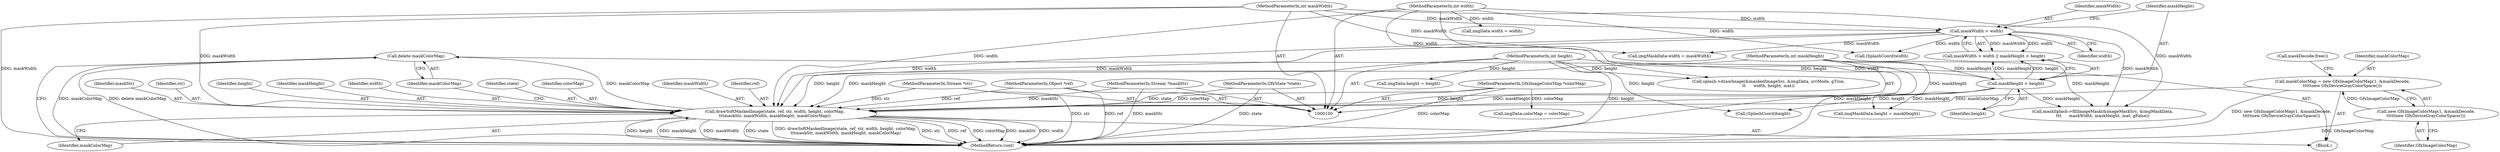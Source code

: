 digraph "0_poppler_7b2d314a61fd0e12f47c62996cb49ec0d1ba747a_11@API" {
"1000173" [label="(Call,delete maskColorMap)"];
"1000162" [label="(Call,drawSoftMaskedImage(state, ref, str, width, height, colorMap,\n\t\t\tmaskStr, maskWidth, maskHeight, maskColorMap))"];
"1000101" [label="(MethodParameterIn,GfxState *state)"];
"1000102" [label="(MethodParameterIn,Object *ref)"];
"1000103" [label="(MethodParameterIn,Stream *str)"];
"1000132" [label="(Call,maskWidth > width)"];
"1000108" [label="(MethodParameterIn,int maskWidth)"];
"1000104" [label="(MethodParameterIn,int width)"];
"1000135" [label="(Call,maskHeight > height)"];
"1000109" [label="(MethodParameterIn,int maskHeight)"];
"1000105" [label="(MethodParameterIn,int height)"];
"1000106" [label="(MethodParameterIn,GfxImageColorMap *colorMap)"];
"1000107" [label="(MethodParameterIn,Stream *maskStr)"];
"1000157" [label="(Call,maskColorMap = new GfxImageColorMap(1, &maskDecode,\n\t\t\t\t\tnew GfxDeviceGrayColorSpace()))"];
"1000159" [label="(Call,new GfxImageColorMap(1, &maskDecode,\n\t\t\t\t\tnew GfxDeviceGrayColorSpace()))"];
"1000680" [label="(Call,splash->drawImage(&maskedImageSrc, &imgData, srcMode, gTrue,\n\t\t      width, height, mat))"];
"1000157" [label="(Call,maskColorMap = new GfxImageColorMap(1, &maskDecode,\n\t\t\t\t\tnew GfxDeviceGrayColorSpace()))"];
"1000226" [label="(Call,imgMaskData.width = maskWidth)"];
"1000101" [label="(MethodParameterIn,GfxState *state)"];
"1000162" [label="(Call,drawSoftMaskedImage(state, ref, str, width, height, colorMap,\n\t\t\tmaskStr, maskWidth, maskHeight, maskColorMap))"];
"1000138" [label="(Block,)"];
"1000105" [label="(MethodParameterIn,int height)"];
"1000168" [label="(Identifier,colorMap)"];
"1000103" [label="(MethodParameterIn,Stream *str)"];
"1000108" [label="(MethodParameterIn,int maskWidth)"];
"1000163" [label="(Identifier,state)"];
"1000173" [label="(Call,delete maskColorMap)"];
"1000136" [label="(Identifier,maskHeight)"];
"1000170" [label="(Identifier,maskWidth)"];
"1000161" [label="(Call,maskDecode.free())"];
"1000135" [label="(Call,maskHeight > height)"];
"1000164" [label="(Identifier,ref)"];
"1000160" [label="(Identifier,GfxImageColorMap)"];
"1000174" [label="(Identifier,maskColorMap)"];
"1000169" [label="(Identifier,maskStr)"];
"1000356" [label="(Call,imgData.width = width)"];
"1000106" [label="(MethodParameterIn,GfxImageColorMap *colorMap)"];
"1000165" [label="(Identifier,str)"];
"1000131" [label="(Call,maskWidth > width || maskHeight > height)"];
"1000198" [label="(Call,(SplashCoord)height)"];
"1000133" [label="(Identifier,maskWidth)"];
"1000107" [label="(MethodParameterIn,Stream *maskStr)"];
"1000134" [label="(Identifier,width)"];
"1000104" [label="(MethodParameterIn,int width)"];
"1000102" [label="(MethodParameterIn,Object *ref)"];
"1000341" [label="(Call,imgData.colorMap = colorMap)"];
"1000132" [label="(Call,maskWidth > width)"];
"1000231" [label="(Call,imgMaskData.height = maskHeight)"];
"1000158" [label="(Identifier,maskColorMap)"];
"1000167" [label="(Identifier,height)"];
"1000137" [label="(Identifier,height)"];
"1000171" [label="(Identifier,maskHeight)"];
"1000264" [label="(Call,maskSplash->fillImageMask(&imageMaskSrc, &imgMaskData,\n\t\t\t      maskWidth, maskHeight, mat, gFalse))"];
"1000166" [label="(Identifier,width)"];
"1000159" [label="(Call,new GfxImageColorMap(1, &maskDecode,\n\t\t\t\t\tnew GfxDeviceGrayColorSpace()))"];
"1000700" [label="(MethodReturn,void)"];
"1000181" [label="(Call,(SplashCoord)width)"];
"1000361" [label="(Call,imgData.height = height)"];
"1000109" [label="(MethodParameterIn,int maskHeight)"];
"1000172" [label="(Identifier,maskColorMap)"];
"1000173" -> "1000138"  [label="AST: "];
"1000173" -> "1000174"  [label="CFG: "];
"1000174" -> "1000173"  [label="AST: "];
"1000700" -> "1000173"  [label="CFG: "];
"1000173" -> "1000700"  [label="DDG: delete maskColorMap"];
"1000173" -> "1000700"  [label="DDG: maskColorMap"];
"1000162" -> "1000173"  [label="DDG: maskColorMap"];
"1000162" -> "1000138"  [label="AST: "];
"1000162" -> "1000172"  [label="CFG: "];
"1000163" -> "1000162"  [label="AST: "];
"1000164" -> "1000162"  [label="AST: "];
"1000165" -> "1000162"  [label="AST: "];
"1000166" -> "1000162"  [label="AST: "];
"1000167" -> "1000162"  [label="AST: "];
"1000168" -> "1000162"  [label="AST: "];
"1000169" -> "1000162"  [label="AST: "];
"1000170" -> "1000162"  [label="AST: "];
"1000171" -> "1000162"  [label="AST: "];
"1000172" -> "1000162"  [label="AST: "];
"1000174" -> "1000162"  [label="CFG: "];
"1000162" -> "1000700"  [label="DDG: ref"];
"1000162" -> "1000700"  [label="DDG: colorMap"];
"1000162" -> "1000700"  [label="DDG: maskStr"];
"1000162" -> "1000700"  [label="DDG: width"];
"1000162" -> "1000700"  [label="DDG: height"];
"1000162" -> "1000700"  [label="DDG: maskHeight"];
"1000162" -> "1000700"  [label="DDG: maskWidth"];
"1000162" -> "1000700"  [label="DDG: state"];
"1000162" -> "1000700"  [label="DDG: drawSoftMaskedImage(state, ref, str, width, height, colorMap,\n\t\t\tmaskStr, maskWidth, maskHeight, maskColorMap)"];
"1000162" -> "1000700"  [label="DDG: str"];
"1000101" -> "1000162"  [label="DDG: state"];
"1000102" -> "1000162"  [label="DDG: ref"];
"1000103" -> "1000162"  [label="DDG: str"];
"1000132" -> "1000162"  [label="DDG: width"];
"1000132" -> "1000162"  [label="DDG: maskWidth"];
"1000104" -> "1000162"  [label="DDG: width"];
"1000135" -> "1000162"  [label="DDG: height"];
"1000135" -> "1000162"  [label="DDG: maskHeight"];
"1000105" -> "1000162"  [label="DDG: height"];
"1000106" -> "1000162"  [label="DDG: colorMap"];
"1000107" -> "1000162"  [label="DDG: maskStr"];
"1000108" -> "1000162"  [label="DDG: maskWidth"];
"1000109" -> "1000162"  [label="DDG: maskHeight"];
"1000157" -> "1000162"  [label="DDG: maskColorMap"];
"1000101" -> "1000100"  [label="AST: "];
"1000101" -> "1000700"  [label="DDG: state"];
"1000102" -> "1000100"  [label="AST: "];
"1000102" -> "1000700"  [label="DDG: ref"];
"1000103" -> "1000100"  [label="AST: "];
"1000103" -> "1000700"  [label="DDG: str"];
"1000132" -> "1000131"  [label="AST: "];
"1000132" -> "1000134"  [label="CFG: "];
"1000133" -> "1000132"  [label="AST: "];
"1000134" -> "1000132"  [label="AST: "];
"1000136" -> "1000132"  [label="CFG: "];
"1000131" -> "1000132"  [label="CFG: "];
"1000132" -> "1000131"  [label="DDG: maskWidth"];
"1000132" -> "1000131"  [label="DDG: width"];
"1000108" -> "1000132"  [label="DDG: maskWidth"];
"1000104" -> "1000132"  [label="DDG: width"];
"1000132" -> "1000181"  [label="DDG: width"];
"1000132" -> "1000226"  [label="DDG: maskWidth"];
"1000132" -> "1000264"  [label="DDG: maskWidth"];
"1000108" -> "1000100"  [label="AST: "];
"1000108" -> "1000700"  [label="DDG: maskWidth"];
"1000108" -> "1000226"  [label="DDG: maskWidth"];
"1000108" -> "1000264"  [label="DDG: maskWidth"];
"1000104" -> "1000100"  [label="AST: "];
"1000104" -> "1000700"  [label="DDG: width"];
"1000104" -> "1000181"  [label="DDG: width"];
"1000104" -> "1000356"  [label="DDG: width"];
"1000104" -> "1000680"  [label="DDG: width"];
"1000135" -> "1000131"  [label="AST: "];
"1000135" -> "1000137"  [label="CFG: "];
"1000136" -> "1000135"  [label="AST: "];
"1000137" -> "1000135"  [label="AST: "];
"1000131" -> "1000135"  [label="CFG: "];
"1000135" -> "1000131"  [label="DDG: maskHeight"];
"1000135" -> "1000131"  [label="DDG: height"];
"1000109" -> "1000135"  [label="DDG: maskHeight"];
"1000105" -> "1000135"  [label="DDG: height"];
"1000135" -> "1000198"  [label="DDG: height"];
"1000135" -> "1000231"  [label="DDG: maskHeight"];
"1000135" -> "1000264"  [label="DDG: maskHeight"];
"1000109" -> "1000100"  [label="AST: "];
"1000109" -> "1000700"  [label="DDG: maskHeight"];
"1000109" -> "1000231"  [label="DDG: maskHeight"];
"1000109" -> "1000264"  [label="DDG: maskHeight"];
"1000105" -> "1000100"  [label="AST: "];
"1000105" -> "1000700"  [label="DDG: height"];
"1000105" -> "1000198"  [label="DDG: height"];
"1000105" -> "1000361"  [label="DDG: height"];
"1000105" -> "1000680"  [label="DDG: height"];
"1000106" -> "1000100"  [label="AST: "];
"1000106" -> "1000700"  [label="DDG: colorMap"];
"1000106" -> "1000341"  [label="DDG: colorMap"];
"1000107" -> "1000100"  [label="AST: "];
"1000107" -> "1000700"  [label="DDG: maskStr"];
"1000157" -> "1000138"  [label="AST: "];
"1000157" -> "1000159"  [label="CFG: "];
"1000158" -> "1000157"  [label="AST: "];
"1000159" -> "1000157"  [label="AST: "];
"1000161" -> "1000157"  [label="CFG: "];
"1000157" -> "1000700"  [label="DDG: new GfxImageColorMap(1, &maskDecode,\n\t\t\t\t\tnew GfxDeviceGrayColorSpace())"];
"1000159" -> "1000157"  [label="DDG: GfxImageColorMap"];
"1000159" -> "1000160"  [label="CFG: "];
"1000160" -> "1000159"  [label="AST: "];
"1000159" -> "1000700"  [label="DDG: GfxImageColorMap"];
}
